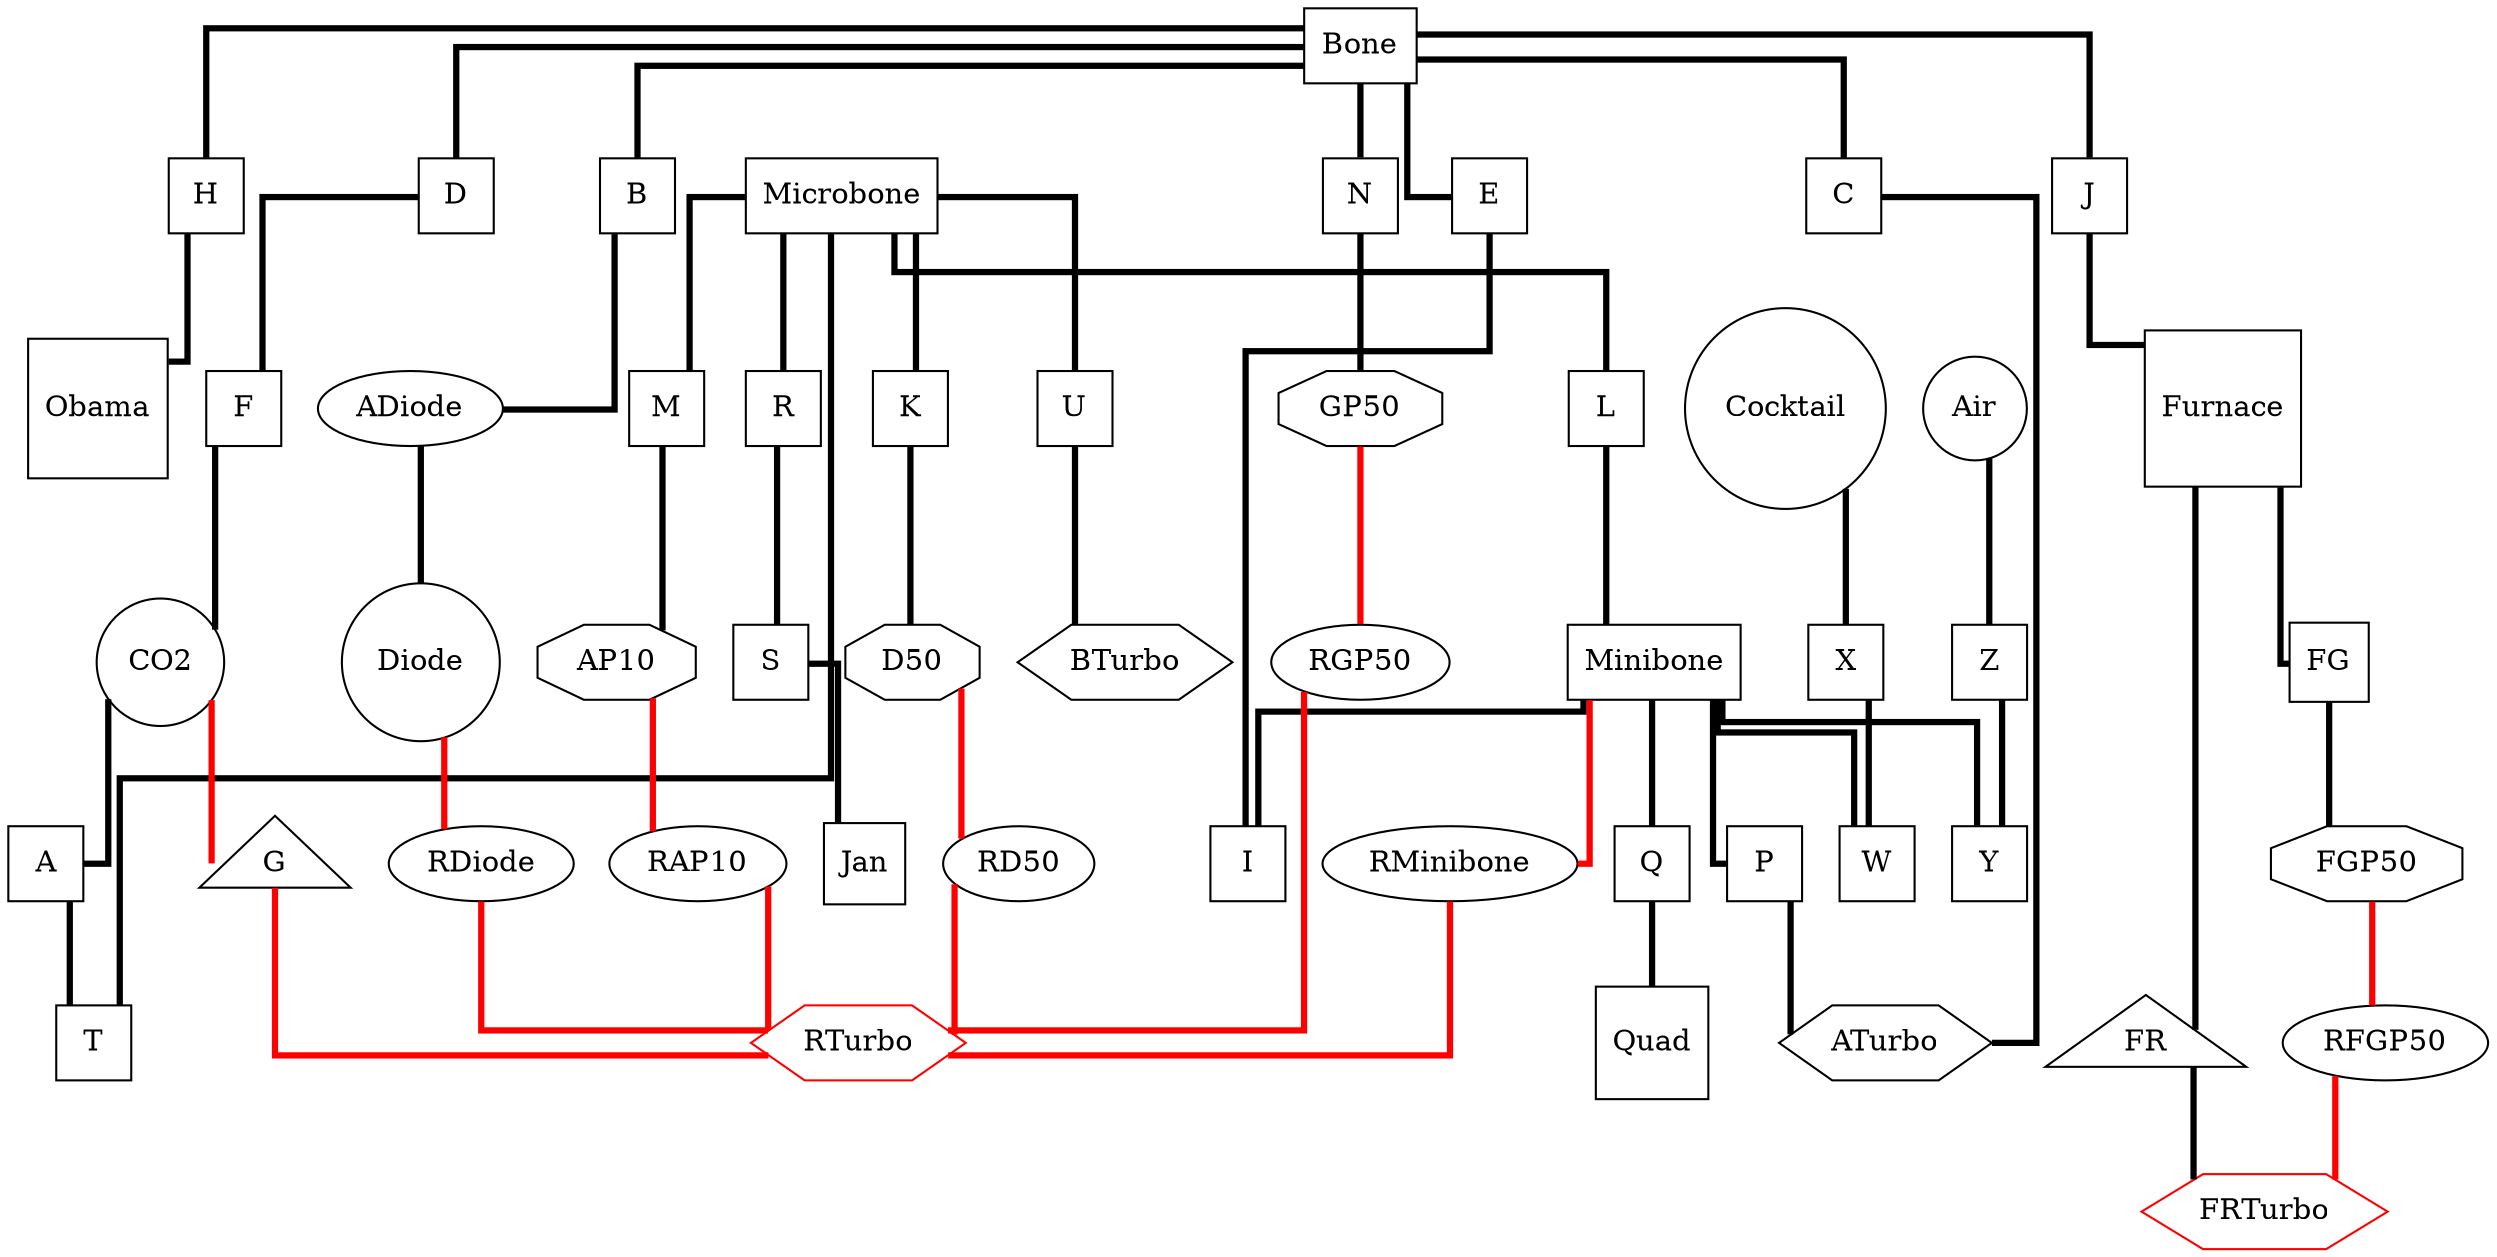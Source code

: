 graph G {node [shape=square]
edge [penwidth=3]
splines=ortho
Bone [shape=rect]
Minibone [shape=rect]
Microbone [shape=rect]

Obama
GP50

ATurbo [shape=hexagon]
RTurbo [shape=hexagon color=red]
BTurbo [shape=hexagon]
FRTurbo [shape=hexagon color=red]

Diode [shape=circle]
CO2 [shape=circle]

ADiode [shape=ellipse]
RDiode [shape=ellipse]
G [shape=triangle]
FR [shape=triangle]
RGP50 [shape=ellipse]
RD50 [shape=ellipse]
RMinibone [shape=ellipse]
RFGP50 [shape=ellipse]
RAP10 [shape=ellipse]

AP10 [shape=octagon]
GP50 [shape=octagon]
FGP50 [shape=octagon]
D50 [shape=octagon]

Cocktail [shape=circle]
Air [shape=circle]

Bone -- H
Bone -- C
Bone -- J
Bone -- B
Bone -- N
Bone -- E
Bone -- D

H -- Obama
E -- I
Minibone -- I
Minibone -- P
Minibone -- W
Minibone -- Y
Minibone -- Q
Q -- Quad

C -- ATurbo
P -- ATurbo
B -- ADiode
ADiode -- Diode

N -- GP50
D -- F
F -- CO2

CO2 -- A
A -- T
Microbone -- T

Cocktail -- X
X -- W
Air -- Z
Z -- Y
Microbone -- L
Microbone -- U
Microbone -- R
Microbone -- K
Microbone -- M
K -- D50
M -- AP10
U -- BTurbo
L -- Minibone
R -- S
S -- Jan

AP10 -- RAP10 -- RTurbo [color=red]
CO2 -- G -- RTurbo [color=red]
Diode -- RDiode -- RTurbo [color=red]
GP50 -- RGP50 -- RTurbo [color=red]
D50 -- RD50 -- RTurbo [color=red]
Minibone -- RMinibone -- RTurbo [color=red]

J -- Furnace
Furnace -- FG -- FGP50
Furnace -- FR -- FRTurbo
FGP50 -- RFGP50 -- FRTurbo [color=red]
}
